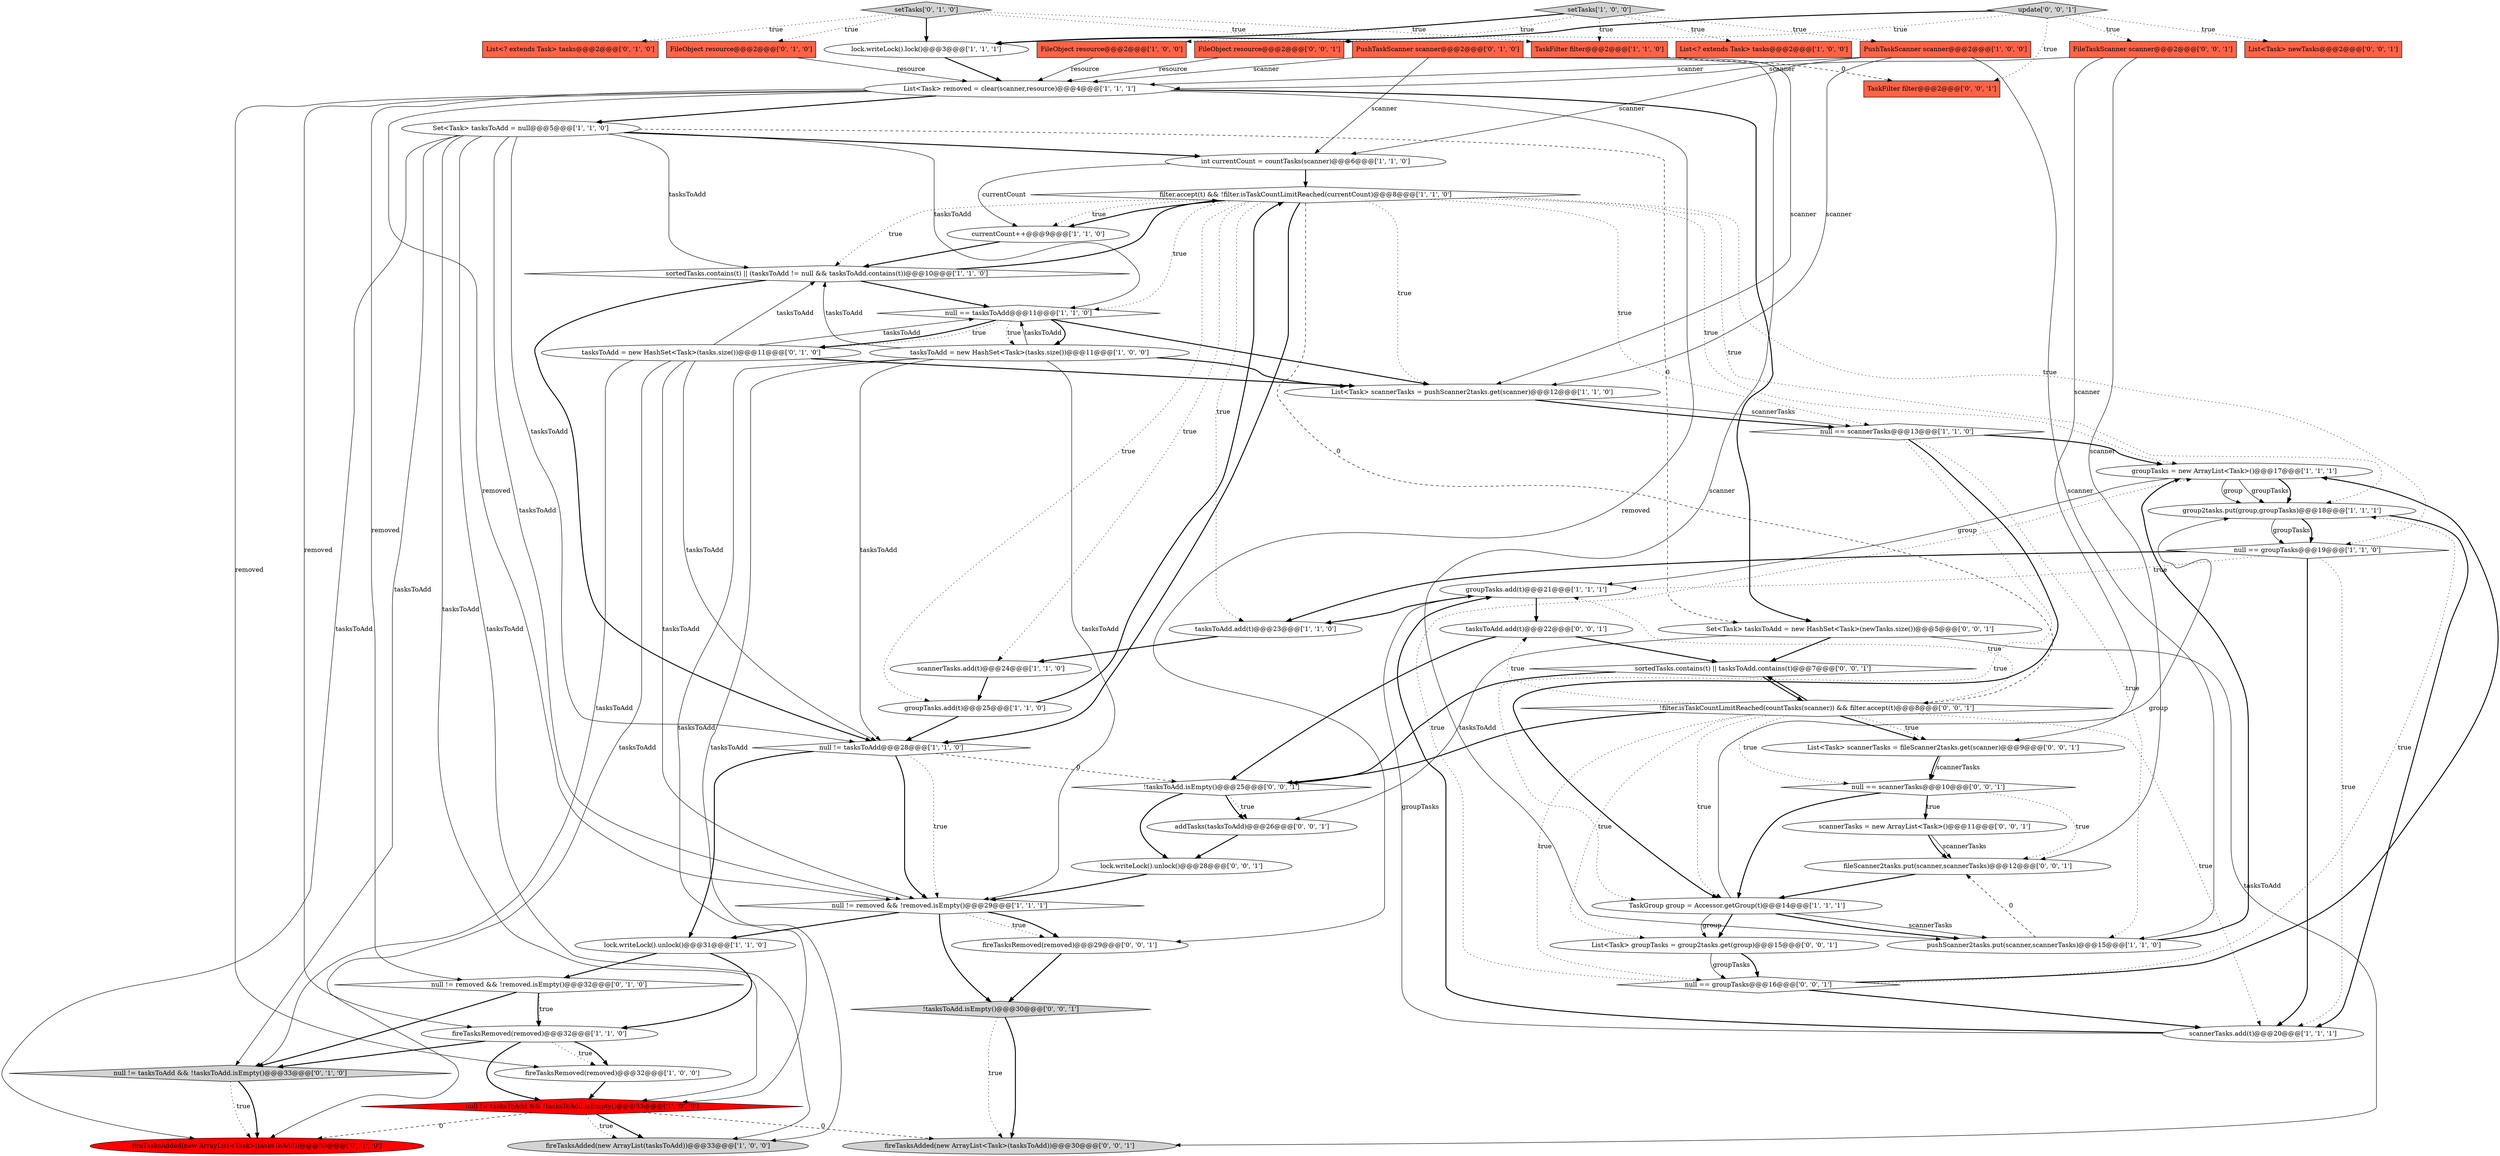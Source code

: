 digraph {
36 [style = filled, label = "setTasks['0', '1', '0']", fillcolor = lightgray, shape = diamond image = "AAA0AAABBB2BBB"];
45 [style = filled, label = "FileTaskScanner scanner@@@2@@@['0', '0', '1']", fillcolor = tomato, shape = box image = "AAA0AAABBB3BBB"];
56 [style = filled, label = "scannerTasks = new ArrayList<Task>()@@@11@@@['0', '0', '1']", fillcolor = white, shape = ellipse image = "AAA0AAABBB3BBB"];
27 [style = filled, label = "null != removed && !removed.isEmpty()@@@29@@@['1', '1', '1']", fillcolor = white, shape = diamond image = "AAA0AAABBB1BBB"];
17 [style = filled, label = "List<Task> scannerTasks = pushScanner2tasks.get(scanner)@@@12@@@['1', '1', '0']", fillcolor = white, shape = ellipse image = "AAA0AAABBB1BBB"];
28 [style = filled, label = "scannerTasks.add(t)@@@24@@@['1', '1', '0']", fillcolor = white, shape = ellipse image = "AAA0AAABBB1BBB"];
7 [style = filled, label = "filter.accept(t) && !filter.isTaskCountLimitReached(currentCount)@@@8@@@['1', '1', '0']", fillcolor = white, shape = diamond image = "AAA0AAABBB1BBB"];
46 [style = filled, label = "List<Task> groupTasks = group2tasks.get(group)@@@15@@@['0', '0', '1']", fillcolor = white, shape = ellipse image = "AAA0AAABBB3BBB"];
18 [style = filled, label = "lock.writeLock().lock()@@@3@@@['1', '1', '1']", fillcolor = white, shape = ellipse image = "AAA0AAABBB1BBB"];
50 [style = filled, label = "null == groupTasks@@@16@@@['0', '0', '1']", fillcolor = white, shape = diamond image = "AAA0AAABBB3BBB"];
47 [style = filled, label = "!filter.isTaskCountLimitReached(countTasks(scanner)) && filter.accept(t)@@@8@@@['0', '0', '1']", fillcolor = white, shape = diamond image = "AAA0AAABBB3BBB"];
6 [style = filled, label = "List<? extends Task> tasks@@@2@@@['1', '0', '0']", fillcolor = tomato, shape = box image = "AAA0AAABBB1BBB"];
34 [style = filled, label = "null != removed && !removed.isEmpty()@@@32@@@['0', '1', '0']", fillcolor = white, shape = diamond image = "AAA0AAABBB2BBB"];
32 [style = filled, label = "TaskFilter filter@@@2@@@['1', '1', '0']", fillcolor = tomato, shape = box image = "AAA0AAABBB1BBB"];
1 [style = filled, label = "int currentCount = countTasks(scanner)@@@6@@@['1', '1', '0']", fillcolor = white, shape = ellipse image = "AAA0AAABBB1BBB"];
58 [style = filled, label = "null == scannerTasks@@@10@@@['0', '0', '1']", fillcolor = white, shape = diamond image = "AAA0AAABBB3BBB"];
21 [style = filled, label = "group2tasks.put(group,groupTasks)@@@18@@@['1', '1', '1']", fillcolor = white, shape = ellipse image = "AAA0AAABBB1BBB"];
53 [style = filled, label = "FileObject resource@@@2@@@['0', '0', '1']", fillcolor = tomato, shape = box image = "AAA0AAABBB3BBB"];
35 [style = filled, label = "List<? extends Task> tasks@@@2@@@['0', '1', '0']", fillcolor = tomato, shape = box image = "AAA0AAABBB2BBB"];
43 [style = filled, label = "!tasksToAdd.isEmpty()@@@25@@@['0', '0', '1']", fillcolor = white, shape = diamond image = "AAA0AAABBB3BBB"];
60 [style = filled, label = "TaskFilter filter@@@2@@@['0', '0', '1']", fillcolor = tomato, shape = box image = "AAA0AAABBB3BBB"];
44 [style = filled, label = "fireTasksRemoved(removed)@@@29@@@['0', '0', '1']", fillcolor = white, shape = ellipse image = "AAA0AAABBB3BBB"];
2 [style = filled, label = "groupTasks = new ArrayList<Task>()@@@17@@@['1', '1', '1']", fillcolor = white, shape = ellipse image = "AAA0AAABBB1BBB"];
57 [style = filled, label = "fireTasksAdded(new ArrayList<Task>(tasksToAdd))@@@30@@@['0', '0', '1']", fillcolor = lightgray, shape = ellipse image = "AAA0AAABBB3BBB"];
49 [style = filled, label = "List<Task> scannerTasks = fileScanner2tasks.get(scanner)@@@9@@@['0', '0', '1']", fillcolor = white, shape = ellipse image = "AAA0AAABBB3BBB"];
13 [style = filled, label = "currentCount++@@@9@@@['1', '1', '0']", fillcolor = white, shape = ellipse image = "AAA0AAABBB1BBB"];
30 [style = filled, label = "null != tasksToAdd && !tasksToAdd.isEmpty()@@@33@@@['1', '0', '0']", fillcolor = red, shape = diamond image = "AAA1AAABBB1BBB"];
29 [style = filled, label = "groupTasks.add(t)@@@21@@@['1', '1', '1']", fillcolor = white, shape = ellipse image = "AAA0AAABBB1BBB"];
9 [style = filled, label = "null == groupTasks@@@19@@@['1', '1', '0']", fillcolor = white, shape = diamond image = "AAA0AAABBB1BBB"];
4 [style = filled, label = "List<Task> removed = clear(scanner,resource)@@@4@@@['1', '1', '1']", fillcolor = white, shape = ellipse image = "AAA0AAABBB1BBB"];
11 [style = filled, label = "setTasks['1', '0', '0']", fillcolor = lightgray, shape = diamond image = "AAA0AAABBB1BBB"];
52 [style = filled, label = "tasksToAdd.add(t)@@@22@@@['0', '0', '1']", fillcolor = white, shape = ellipse image = "AAA0AAABBB3BBB"];
10 [style = filled, label = "FileObject resource@@@2@@@['1', '0', '0']", fillcolor = tomato, shape = box image = "AAA0AAABBB1BBB"];
14 [style = filled, label = "scannerTasks.add(t)@@@20@@@['1', '1', '1']", fillcolor = white, shape = ellipse image = "AAA0AAABBB1BBB"];
19 [style = filled, label = "groupTasks.add(t)@@@25@@@['1', '1', '0']", fillcolor = white, shape = ellipse image = "AAA0AAABBB1BBB"];
22 [style = filled, label = "fireTasksAdded(new ArrayList(tasksToAdd))@@@33@@@['1', '0', '0']", fillcolor = lightgray, shape = ellipse image = "AAA0AAABBB1BBB"];
39 [style = filled, label = "PushTaskScanner scanner@@@2@@@['0', '1', '0']", fillcolor = tomato, shape = box image = "AAA0AAABBB2BBB"];
16 [style = filled, label = "lock.writeLock().unlock()@@@31@@@['1', '1', '0']", fillcolor = white, shape = ellipse image = "AAA0AAABBB1BBB"];
42 [style = filled, label = "lock.writeLock().unlock()@@@28@@@['0', '0', '1']", fillcolor = white, shape = ellipse image = "AAA0AAABBB3BBB"];
48 [style = filled, label = "!tasksToAdd.isEmpty()@@@30@@@['0', '0', '1']", fillcolor = lightgray, shape = diamond image = "AAA0AAABBB3BBB"];
59 [style = filled, label = "update['0', '0', '1']", fillcolor = lightgray, shape = diamond image = "AAA0AAABBB3BBB"];
24 [style = filled, label = "tasksToAdd = new HashSet<Task>(tasks.size())@@@11@@@['1', '0', '0']", fillcolor = white, shape = ellipse image = "AAA0AAABBB1BBB"];
37 [style = filled, label = "FileObject resource@@@2@@@['0', '1', '0']", fillcolor = tomato, shape = box image = "AAA0AAABBB2BBB"];
15 [style = filled, label = "null == scannerTasks@@@13@@@['1', '1', '0']", fillcolor = white, shape = diamond image = "AAA0AAABBB1BBB"];
31 [style = filled, label = "null != tasksToAdd@@@28@@@['1', '1', '0']", fillcolor = white, shape = diamond image = "AAA0AAABBB1BBB"];
33 [style = filled, label = "tasksToAdd = new HashSet<Task>(tasks.size())@@@11@@@['0', '1', '0']", fillcolor = white, shape = ellipse image = "AAA0AAABBB2BBB"];
40 [style = filled, label = "fireTasksAdded(new ArrayList<Task>(tasksToAdd))@@@33@@@['0', '1', '0']", fillcolor = red, shape = ellipse image = "AAA1AAABBB2BBB"];
55 [style = filled, label = "List<Task> newTasks@@@2@@@['0', '0', '1']", fillcolor = tomato, shape = box image = "AAA0AAABBB3BBB"];
61 [style = filled, label = "fileScanner2tasks.put(scanner,scannerTasks)@@@12@@@['0', '0', '1']", fillcolor = white, shape = ellipse image = "AAA0AAABBB3BBB"];
26 [style = filled, label = "fireTasksRemoved(removed)@@@32@@@['1', '1', '0']", fillcolor = white, shape = ellipse image = "AAA0AAABBB1BBB"];
25 [style = filled, label = "null == tasksToAdd@@@11@@@['1', '1', '0']", fillcolor = white, shape = diamond image = "AAA0AAABBB1BBB"];
0 [style = filled, label = "sortedTasks.contains(t) || (tasksToAdd != null && tasksToAdd.contains(t))@@@10@@@['1', '1', '0']", fillcolor = white, shape = diamond image = "AAA0AAABBB1BBB"];
5 [style = filled, label = "pushScanner2tasks.put(scanner,scannerTasks)@@@15@@@['1', '1', '0']", fillcolor = white, shape = ellipse image = "AAA0AAABBB1BBB"];
51 [style = filled, label = "addTasks(tasksToAdd)@@@26@@@['0', '0', '1']", fillcolor = white, shape = ellipse image = "AAA0AAABBB3BBB"];
3 [style = filled, label = "tasksToAdd.add(t)@@@23@@@['1', '1', '0']", fillcolor = white, shape = ellipse image = "AAA0AAABBB1BBB"];
38 [style = filled, label = "null != tasksToAdd && !tasksToAdd.isEmpty()@@@33@@@['0', '1', '0']", fillcolor = lightgray, shape = diamond image = "AAA0AAABBB2BBB"];
54 [style = filled, label = "sortedTasks.contains(t) || tasksToAdd.contains(t)@@@7@@@['0', '0', '1']", fillcolor = white, shape = diamond image = "AAA0AAABBB3BBB"];
20 [style = filled, label = "fireTasksRemoved(removed)@@@32@@@['1', '0', '0']", fillcolor = white, shape = ellipse image = "AAA0AAABBB1BBB"];
8 [style = filled, label = "TaskGroup group = Accessor.getGroup(t)@@@14@@@['1', '1', '1']", fillcolor = white, shape = ellipse image = "AAA0AAABBB1BBB"];
12 [style = filled, label = "Set<Task> tasksToAdd = null@@@5@@@['1', '1', '0']", fillcolor = white, shape = ellipse image = "AAA0AAABBB1BBB"];
41 [style = filled, label = "Set<Task> tasksToAdd = new HashSet<Task>(newTasks.size())@@@5@@@['0', '0', '1']", fillcolor = white, shape = ellipse image = "AAA0AAABBB3BBB"];
23 [style = filled, label = "PushTaskScanner scanner@@@2@@@['1', '0', '0']", fillcolor = tomato, shape = box image = "AAA0AAABBB1BBB"];
49->58 [style = solid, label="scannerTasks"];
2->21 [style = solid, label="groupTasks"];
25->33 [style = bold, label=""];
2->29 [style = solid, label="group"];
27->44 [style = dotted, label="true"];
24->0 [style = solid, label="tasksToAdd"];
59->55 [style = dotted, label="true"];
27->44 [style = bold, label=""];
31->43 [style = dashed, label="0"];
43->42 [style = bold, label=""];
43->51 [style = dotted, label="true"];
10->4 [style = solid, label="resource"];
50->2 [style = bold, label=""];
4->26 [style = solid, label="removed"];
7->31 [style = bold, label=""];
17->15 [style = solid, label="scannerTasks"];
24->27 [style = solid, label="tasksToAdd"];
33->38 [style = solid, label="tasksToAdd"];
34->26 [style = dotted, label="true"];
47->49 [style = bold, label=""];
47->52 [style = dotted, label="true"];
50->2 [style = dotted, label="true"];
21->9 [style = solid, label="groupTasks"];
15->8 [style = dotted, label="true"];
36->39 [style = dotted, label="true"];
34->26 [style = bold, label=""];
0->25 [style = bold, label=""];
47->46 [style = dotted, label="true"];
36->18 [style = bold, label=""];
24->17 [style = bold, label=""];
31->27 [style = dotted, label="true"];
9->14 [style = bold, label=""];
41->57 [style = solid, label="tasksToAdd"];
12->27 [style = solid, label="tasksToAdd"];
24->25 [style = solid, label="tasksToAdd"];
41->54 [style = bold, label=""];
46->50 [style = bold, label=""];
24->22 [style = solid, label="tasksToAdd"];
38->40 [style = dotted, label="true"];
4->34 [style = solid, label="removed"];
59->60 [style = dotted, label="true"];
14->29 [style = solid, label="groupTasks"];
45->61 [style = solid, label="scanner"];
49->58 [style = bold, label=""];
11->10 [style = dotted, label="true"];
8->46 [style = solid, label="group"];
7->13 [style = dotted, label="true"];
43->51 [style = bold, label=""];
16->26 [style = bold, label=""];
16->34 [style = bold, label=""];
26->20 [style = dotted, label="true"];
47->43 [style = bold, label=""];
33->25 [style = solid, label="tasksToAdd"];
47->58 [style = dotted, label="true"];
27->16 [style = bold, label=""];
41->51 [style = solid, label="tasksToAdd"];
12->1 [style = bold, label=""];
39->5 [style = solid, label="scanner"];
58->56 [style = bold, label=""];
11->18 [style = bold, label=""];
29->52 [style = bold, label=""];
0->7 [style = bold, label=""];
23->17 [style = solid, label="scanner"];
47->49 [style = dotted, label="true"];
25->24 [style = bold, label=""];
12->31 [style = solid, label="tasksToAdd"];
21->9 [style = bold, label=""];
18->4 [style = bold, label=""];
31->27 [style = bold, label=""];
47->54 [style = bold, label=""];
12->0 [style = solid, label="tasksToAdd"];
2->21 [style = bold, label=""];
53->4 [style = solid, label="resource"];
61->8 [style = bold, label=""];
23->5 [style = solid, label="scanner"];
17->15 [style = bold, label=""];
28->19 [style = bold, label=""];
59->18 [style = bold, label=""];
12->25 [style = solid, label="tasksToAdd"];
39->4 [style = solid, label="scanner"];
8->5 [style = solid, label="scannerTasks"];
34->38 [style = bold, label=""];
51->42 [style = bold, label=""];
7->17 [style = dotted, label="true"];
7->21 [style = dotted, label="true"];
12->30 [style = solid, label="tasksToAdd"];
26->20 [style = bold, label=""];
0->31 [style = bold, label=""];
12->38 [style = solid, label="tasksToAdd"];
13->0 [style = bold, label=""];
52->54 [style = bold, label=""];
15->5 [style = dotted, label="true"];
7->2 [style = dotted, label="true"];
5->61 [style = dashed, label="0"];
47->8 [style = dotted, label="true"];
58->56 [style = dotted, label="true"];
54->43 [style = bold, label=""];
58->8 [style = bold, label=""];
12->22 [style = solid, label="tasksToAdd"];
25->24 [style = dotted, label="true"];
36->32 [style = dotted, label="true"];
23->1 [style = solid, label="scanner"];
4->44 [style = solid, label="removed"];
50->14 [style = bold, label=""];
50->21 [style = dotted, label="true"];
30->57 [style = dashed, label="0"];
7->0 [style = dotted, label="true"];
1->7 [style = bold, label=""];
25->17 [style = bold, label=""];
7->15 [style = dotted, label="true"];
4->41 [style = bold, label=""];
36->37 [style = dotted, label="true"];
12->41 [style = dashed, label="0"];
52->43 [style = bold, label=""];
3->28 [style = bold, label=""];
46->50 [style = solid, label="groupTasks"];
56->61 [style = solid, label="scannerTasks"];
4->27 [style = solid, label="removed"];
47->29 [style = dotted, label="true"];
23->4 [style = solid, label="scanner"];
11->6 [style = dotted, label="true"];
45->49 [style = solid, label="scanner"];
4->20 [style = solid, label="removed"];
47->50 [style = dotted, label="true"];
39->17 [style = solid, label="scanner"];
59->53 [style = dotted, label="true"];
14->29 [style = bold, label=""];
4->12 [style = bold, label=""];
9->3 [style = bold, label=""];
42->27 [style = bold, label=""];
33->0 [style = solid, label="tasksToAdd"];
58->61 [style = dotted, label="true"];
38->40 [style = bold, label=""];
15->8 [style = bold, label=""];
33->27 [style = solid, label="tasksToAdd"];
33->31 [style = solid, label="tasksToAdd"];
7->28 [style = dotted, label="true"];
33->17 [style = bold, label=""];
21->14 [style = bold, label=""];
7->47 [style = dashed, label="0"];
7->13 [style = bold, label=""];
25->33 [style = dotted, label="true"];
11->32 [style = dotted, label="true"];
8->21 [style = solid, label="group"];
15->2 [style = bold, label=""];
9->29 [style = dotted, label="true"];
30->22 [style = bold, label=""];
24->30 [style = solid, label="tasksToAdd"];
30->40 [style = dashed, label="0"];
24->31 [style = solid, label="tasksToAdd"];
48->57 [style = bold, label=""];
31->16 [style = bold, label=""];
2->21 [style = solid, label="group"];
19->31 [style = bold, label=""];
7->19 [style = dotted, label="true"];
29->3 [style = bold, label=""];
59->45 [style = dotted, label="true"];
11->23 [style = dotted, label="true"];
56->61 [style = bold, label=""];
7->9 [style = dotted, label="true"];
37->4 [style = solid, label="resource"];
9->14 [style = dotted, label="true"];
26->30 [style = bold, label=""];
33->40 [style = solid, label="tasksToAdd"];
26->38 [style = bold, label=""];
32->60 [style = dashed, label="0"];
45->4 [style = solid, label="scanner"];
5->2 [style = bold, label=""];
54->47 [style = bold, label=""];
8->46 [style = bold, label=""];
8->5 [style = bold, label=""];
7->3 [style = dotted, label="true"];
44->48 [style = bold, label=""];
47->14 [style = dotted, label="true"];
27->48 [style = bold, label=""];
7->25 [style = dotted, label="true"];
12->40 [style = solid, label="tasksToAdd"];
1->13 [style = solid, label="currentCount"];
36->35 [style = dotted, label="true"];
39->1 [style = solid, label="scanner"];
20->30 [style = bold, label=""];
30->22 [style = dotted, label="true"];
19->7 [style = bold, label=""];
48->57 [style = dotted, label="true"];
}
